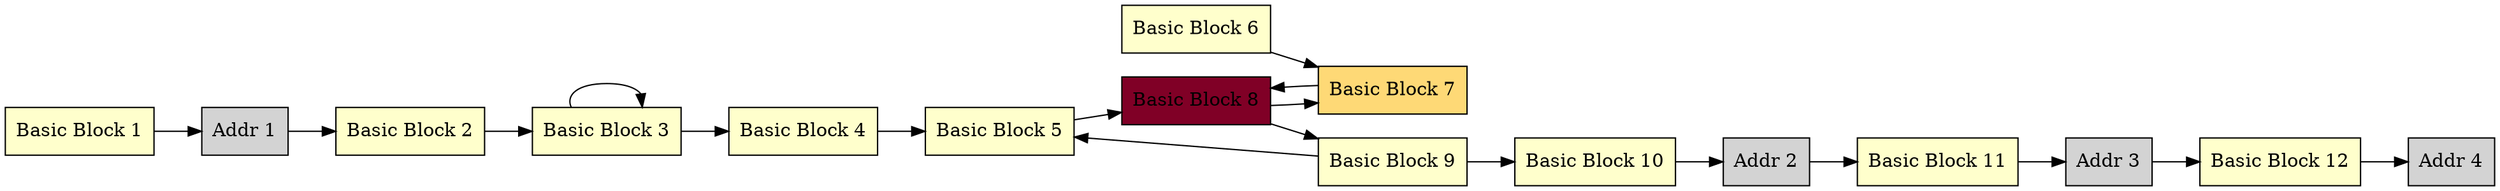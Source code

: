 digraph "main"{
	rankdir=LR;
	node[shape=box,colorscheme=ylorrd9, style=filled];

	"Basic Block 1" [fillcolor=1];
	"Basic Block 2" [fillcolor=1];
	"Basic Block 3" [fillcolor=1];
	"Basic Block 4" [fillcolor=1];
	"Basic Block 5" [fillcolor=1];
	"Basic Block 6" [fillcolor=1];
	"Basic Block 7" [fillcolor=3];
	"Basic Block 8" [fillcolor=9];
	"Basic Block 9" [fillcolor=1];
	"Basic Block 10" [fillcolor=1];
	"Basic Block 11" [fillcolor=1];
	"Basic Block 12" [fillcolor=1];
	"Addr 1";
	"Addr 2";
	"Addr 3";
	"Addr 4";

	"Basic Block 1"->"Addr 1";
	"Addr 1"->"Basic Block 2";
	"Basic Block 2"->"Basic Block 3";
	"Basic Block 3"->"Basic Block 3";
	"Basic Block 3"->"Basic Block 4";
	"Basic Block 4"->"Basic Block 5";
	"Basic Block 5"->"Basic Block 8";
	"Basic Block 6"->"Basic Block 7";
	"Basic Block 7"->"Basic Block 8";
	"Basic Block 8"->"Basic Block 7";
	"Basic Block 8"->"Basic Block 9";
	"Basic Block 9"->"Basic Block 5";
	"Basic Block 9"->"Basic Block 10";
	"Basic Block 10"->"Addr 2";
	"Addr 2"->"Basic Block 11";
	"Basic Block 11"->"Addr 3";
	"Addr 3"->"Basic Block 12";
	"Basic Block 12"->"Addr 4";
}
